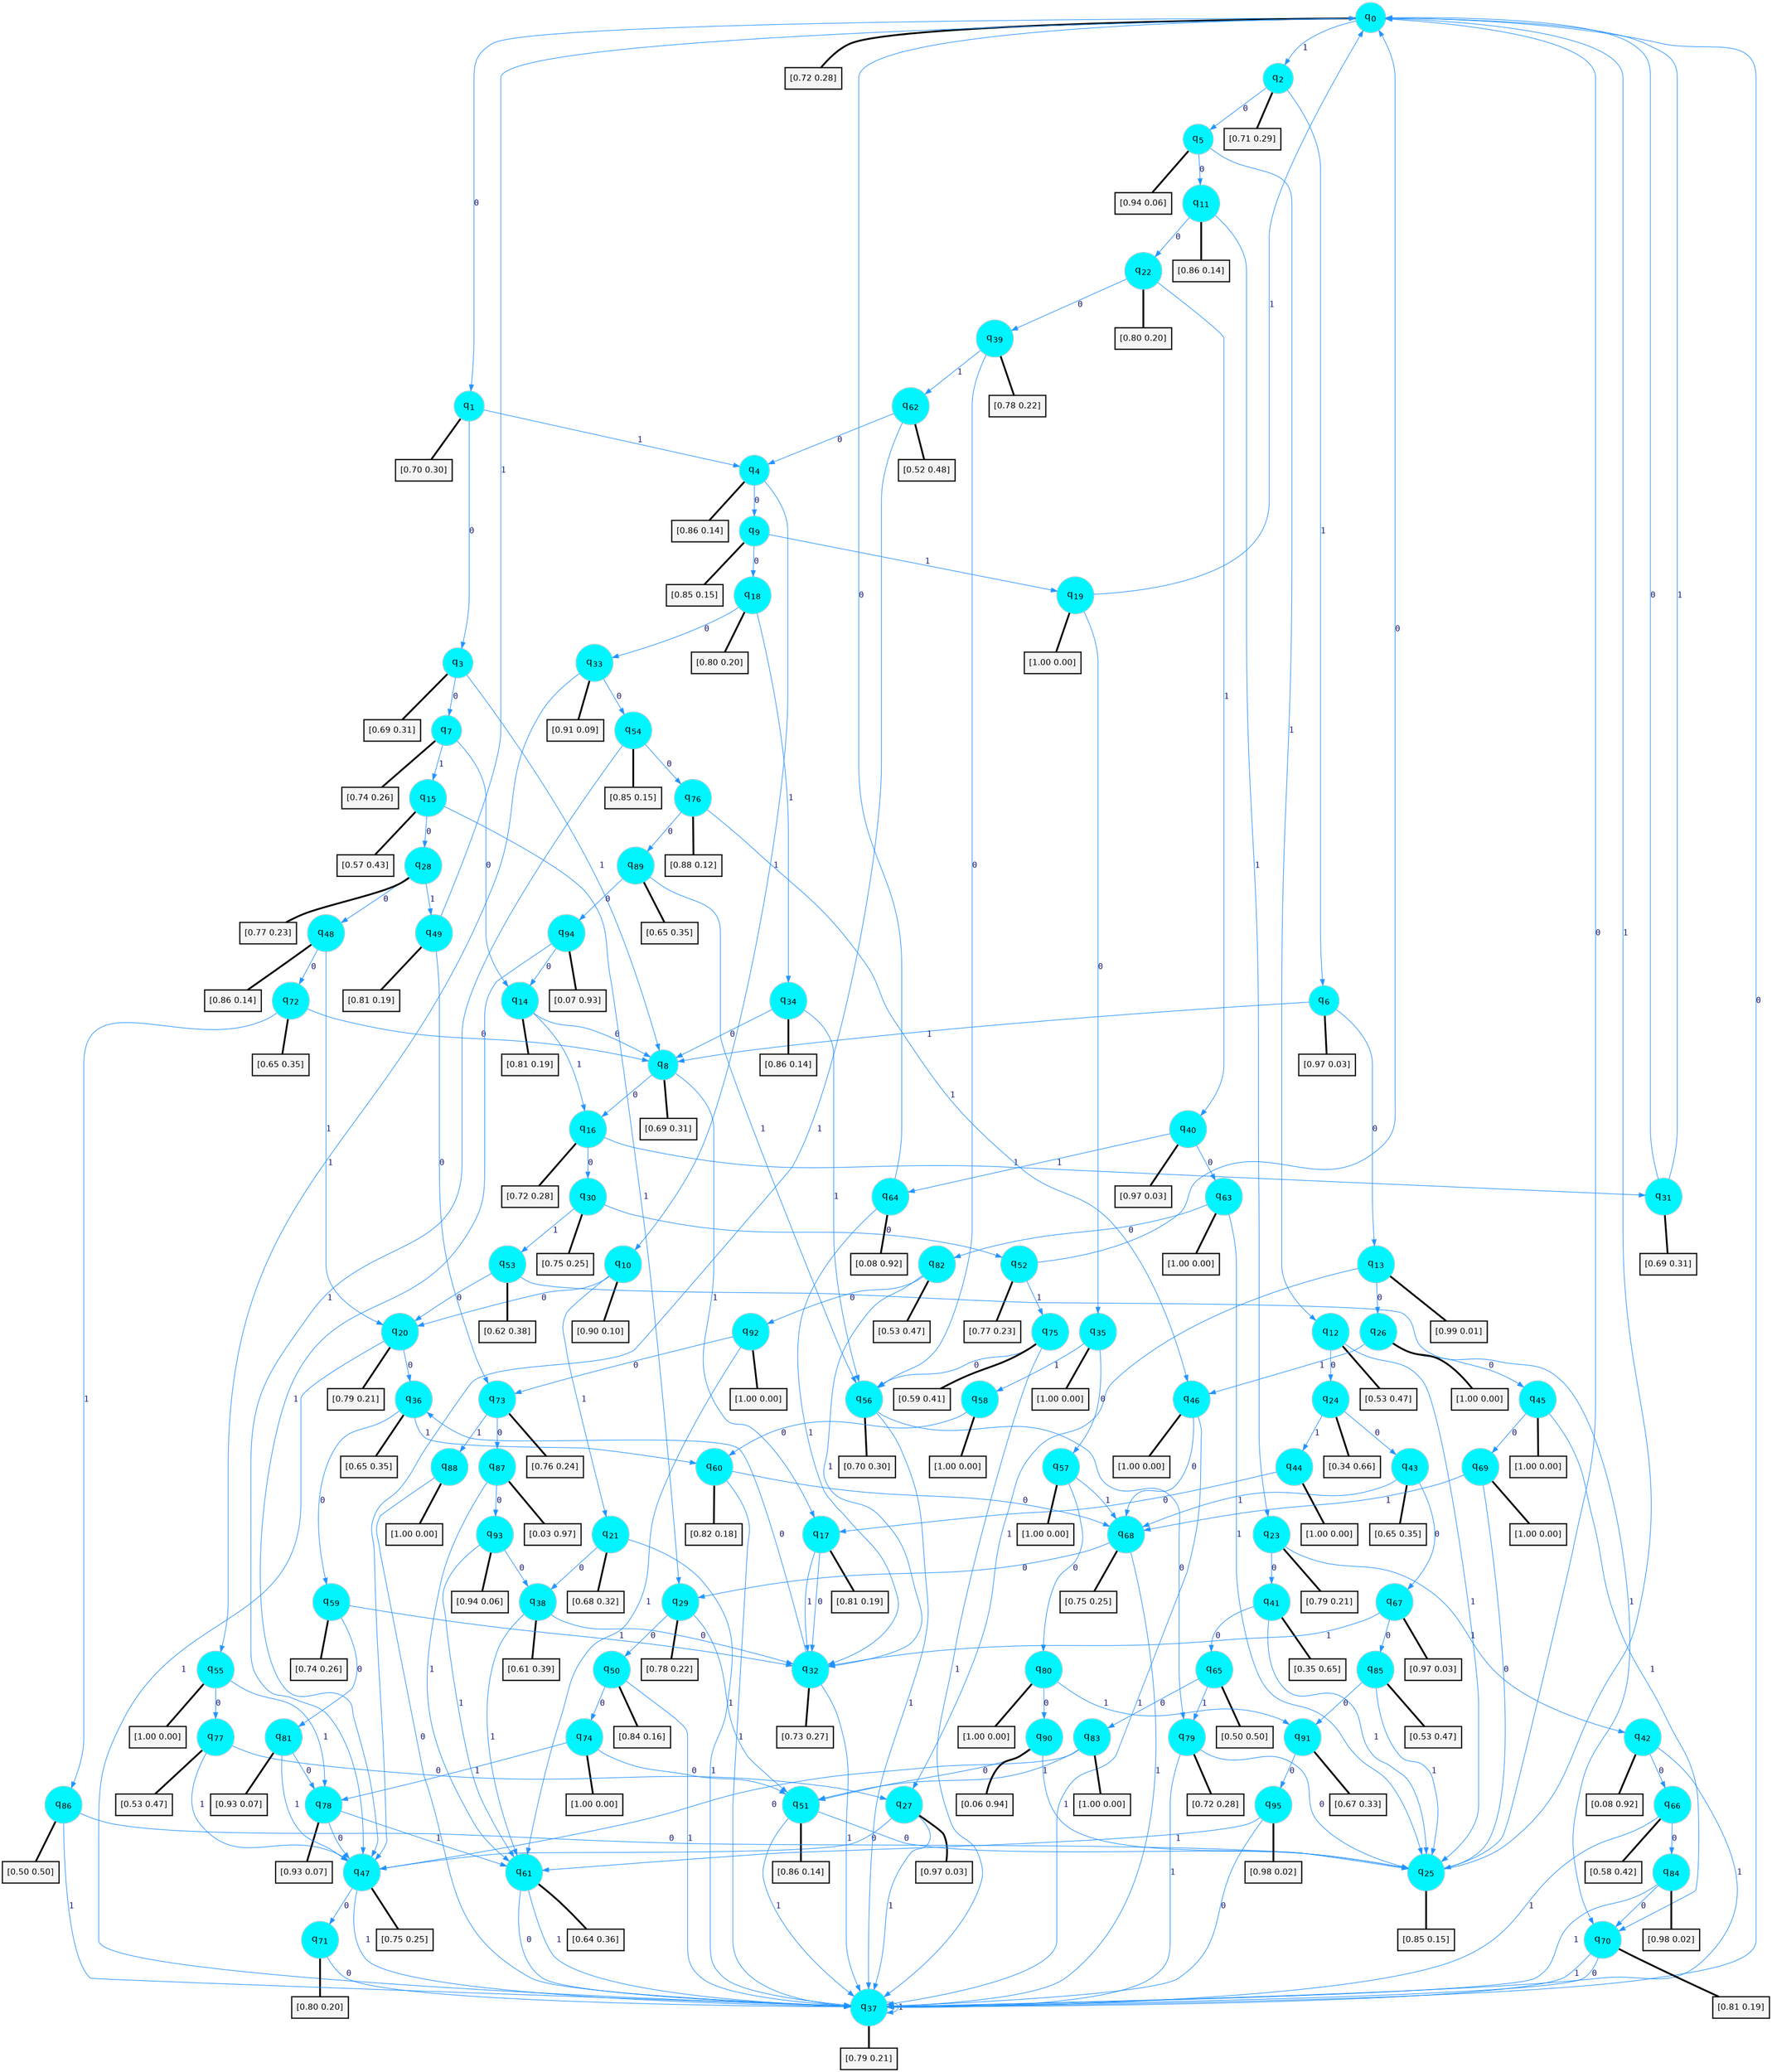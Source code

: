 digraph G {
graph [
bgcolor=transparent, dpi=300, rankdir=TD, size="40,25"];
node [
color=gray, fillcolor=turquoise1, fontcolor=black, fontname=Helvetica, fontsize=16, fontweight=bold, shape=circle, style=filled];
edge [
arrowsize=1, color=dodgerblue1, fontcolor=midnightblue, fontname=courier, fontweight=bold, penwidth=1, style=solid, weight=20];
0[label=<q<SUB>0</SUB>>];
1[label=<q<SUB>1</SUB>>];
2[label=<q<SUB>2</SUB>>];
3[label=<q<SUB>3</SUB>>];
4[label=<q<SUB>4</SUB>>];
5[label=<q<SUB>5</SUB>>];
6[label=<q<SUB>6</SUB>>];
7[label=<q<SUB>7</SUB>>];
8[label=<q<SUB>8</SUB>>];
9[label=<q<SUB>9</SUB>>];
10[label=<q<SUB>10</SUB>>];
11[label=<q<SUB>11</SUB>>];
12[label=<q<SUB>12</SUB>>];
13[label=<q<SUB>13</SUB>>];
14[label=<q<SUB>14</SUB>>];
15[label=<q<SUB>15</SUB>>];
16[label=<q<SUB>16</SUB>>];
17[label=<q<SUB>17</SUB>>];
18[label=<q<SUB>18</SUB>>];
19[label=<q<SUB>19</SUB>>];
20[label=<q<SUB>20</SUB>>];
21[label=<q<SUB>21</SUB>>];
22[label=<q<SUB>22</SUB>>];
23[label=<q<SUB>23</SUB>>];
24[label=<q<SUB>24</SUB>>];
25[label=<q<SUB>25</SUB>>];
26[label=<q<SUB>26</SUB>>];
27[label=<q<SUB>27</SUB>>];
28[label=<q<SUB>28</SUB>>];
29[label=<q<SUB>29</SUB>>];
30[label=<q<SUB>30</SUB>>];
31[label=<q<SUB>31</SUB>>];
32[label=<q<SUB>32</SUB>>];
33[label=<q<SUB>33</SUB>>];
34[label=<q<SUB>34</SUB>>];
35[label=<q<SUB>35</SUB>>];
36[label=<q<SUB>36</SUB>>];
37[label=<q<SUB>37</SUB>>];
38[label=<q<SUB>38</SUB>>];
39[label=<q<SUB>39</SUB>>];
40[label=<q<SUB>40</SUB>>];
41[label=<q<SUB>41</SUB>>];
42[label=<q<SUB>42</SUB>>];
43[label=<q<SUB>43</SUB>>];
44[label=<q<SUB>44</SUB>>];
45[label=<q<SUB>45</SUB>>];
46[label=<q<SUB>46</SUB>>];
47[label=<q<SUB>47</SUB>>];
48[label=<q<SUB>48</SUB>>];
49[label=<q<SUB>49</SUB>>];
50[label=<q<SUB>50</SUB>>];
51[label=<q<SUB>51</SUB>>];
52[label=<q<SUB>52</SUB>>];
53[label=<q<SUB>53</SUB>>];
54[label=<q<SUB>54</SUB>>];
55[label=<q<SUB>55</SUB>>];
56[label=<q<SUB>56</SUB>>];
57[label=<q<SUB>57</SUB>>];
58[label=<q<SUB>58</SUB>>];
59[label=<q<SUB>59</SUB>>];
60[label=<q<SUB>60</SUB>>];
61[label=<q<SUB>61</SUB>>];
62[label=<q<SUB>62</SUB>>];
63[label=<q<SUB>63</SUB>>];
64[label=<q<SUB>64</SUB>>];
65[label=<q<SUB>65</SUB>>];
66[label=<q<SUB>66</SUB>>];
67[label=<q<SUB>67</SUB>>];
68[label=<q<SUB>68</SUB>>];
69[label=<q<SUB>69</SUB>>];
70[label=<q<SUB>70</SUB>>];
71[label=<q<SUB>71</SUB>>];
72[label=<q<SUB>72</SUB>>];
73[label=<q<SUB>73</SUB>>];
74[label=<q<SUB>74</SUB>>];
75[label=<q<SUB>75</SUB>>];
76[label=<q<SUB>76</SUB>>];
77[label=<q<SUB>77</SUB>>];
78[label=<q<SUB>78</SUB>>];
79[label=<q<SUB>79</SUB>>];
80[label=<q<SUB>80</SUB>>];
81[label=<q<SUB>81</SUB>>];
82[label=<q<SUB>82</SUB>>];
83[label=<q<SUB>83</SUB>>];
84[label=<q<SUB>84</SUB>>];
85[label=<q<SUB>85</SUB>>];
86[label=<q<SUB>86</SUB>>];
87[label=<q<SUB>87</SUB>>];
88[label=<q<SUB>88</SUB>>];
89[label=<q<SUB>89</SUB>>];
90[label=<q<SUB>90</SUB>>];
91[label=<q<SUB>91</SUB>>];
92[label=<q<SUB>92</SUB>>];
93[label=<q<SUB>93</SUB>>];
94[label=<q<SUB>94</SUB>>];
95[label=<q<SUB>95</SUB>>];
96[label="[0.72 0.28]", shape=box,fontcolor=black, fontname=Helvetica, fontsize=14, penwidth=2, fillcolor=whitesmoke,color=black];
97[label="[0.70 0.30]", shape=box,fontcolor=black, fontname=Helvetica, fontsize=14, penwidth=2, fillcolor=whitesmoke,color=black];
98[label="[0.71 0.29]", shape=box,fontcolor=black, fontname=Helvetica, fontsize=14, penwidth=2, fillcolor=whitesmoke,color=black];
99[label="[0.69 0.31]", shape=box,fontcolor=black, fontname=Helvetica, fontsize=14, penwidth=2, fillcolor=whitesmoke,color=black];
100[label="[0.86 0.14]", shape=box,fontcolor=black, fontname=Helvetica, fontsize=14, penwidth=2, fillcolor=whitesmoke,color=black];
101[label="[0.94 0.06]", shape=box,fontcolor=black, fontname=Helvetica, fontsize=14, penwidth=2, fillcolor=whitesmoke,color=black];
102[label="[0.97 0.03]", shape=box,fontcolor=black, fontname=Helvetica, fontsize=14, penwidth=2, fillcolor=whitesmoke,color=black];
103[label="[0.74 0.26]", shape=box,fontcolor=black, fontname=Helvetica, fontsize=14, penwidth=2, fillcolor=whitesmoke,color=black];
104[label="[0.69 0.31]", shape=box,fontcolor=black, fontname=Helvetica, fontsize=14, penwidth=2, fillcolor=whitesmoke,color=black];
105[label="[0.85 0.15]", shape=box,fontcolor=black, fontname=Helvetica, fontsize=14, penwidth=2, fillcolor=whitesmoke,color=black];
106[label="[0.90 0.10]", shape=box,fontcolor=black, fontname=Helvetica, fontsize=14, penwidth=2, fillcolor=whitesmoke,color=black];
107[label="[0.86 0.14]", shape=box,fontcolor=black, fontname=Helvetica, fontsize=14, penwidth=2, fillcolor=whitesmoke,color=black];
108[label="[0.53 0.47]", shape=box,fontcolor=black, fontname=Helvetica, fontsize=14, penwidth=2, fillcolor=whitesmoke,color=black];
109[label="[0.99 0.01]", shape=box,fontcolor=black, fontname=Helvetica, fontsize=14, penwidth=2, fillcolor=whitesmoke,color=black];
110[label="[0.81 0.19]", shape=box,fontcolor=black, fontname=Helvetica, fontsize=14, penwidth=2, fillcolor=whitesmoke,color=black];
111[label="[0.57 0.43]", shape=box,fontcolor=black, fontname=Helvetica, fontsize=14, penwidth=2, fillcolor=whitesmoke,color=black];
112[label="[0.72 0.28]", shape=box,fontcolor=black, fontname=Helvetica, fontsize=14, penwidth=2, fillcolor=whitesmoke,color=black];
113[label="[0.81 0.19]", shape=box,fontcolor=black, fontname=Helvetica, fontsize=14, penwidth=2, fillcolor=whitesmoke,color=black];
114[label="[0.80 0.20]", shape=box,fontcolor=black, fontname=Helvetica, fontsize=14, penwidth=2, fillcolor=whitesmoke,color=black];
115[label="[1.00 0.00]", shape=box,fontcolor=black, fontname=Helvetica, fontsize=14, penwidth=2, fillcolor=whitesmoke,color=black];
116[label="[0.79 0.21]", shape=box,fontcolor=black, fontname=Helvetica, fontsize=14, penwidth=2, fillcolor=whitesmoke,color=black];
117[label="[0.68 0.32]", shape=box,fontcolor=black, fontname=Helvetica, fontsize=14, penwidth=2, fillcolor=whitesmoke,color=black];
118[label="[0.80 0.20]", shape=box,fontcolor=black, fontname=Helvetica, fontsize=14, penwidth=2, fillcolor=whitesmoke,color=black];
119[label="[0.79 0.21]", shape=box,fontcolor=black, fontname=Helvetica, fontsize=14, penwidth=2, fillcolor=whitesmoke,color=black];
120[label="[0.34 0.66]", shape=box,fontcolor=black, fontname=Helvetica, fontsize=14, penwidth=2, fillcolor=whitesmoke,color=black];
121[label="[0.85 0.15]", shape=box,fontcolor=black, fontname=Helvetica, fontsize=14, penwidth=2, fillcolor=whitesmoke,color=black];
122[label="[1.00 0.00]", shape=box,fontcolor=black, fontname=Helvetica, fontsize=14, penwidth=2, fillcolor=whitesmoke,color=black];
123[label="[0.97 0.03]", shape=box,fontcolor=black, fontname=Helvetica, fontsize=14, penwidth=2, fillcolor=whitesmoke,color=black];
124[label="[0.77 0.23]", shape=box,fontcolor=black, fontname=Helvetica, fontsize=14, penwidth=2, fillcolor=whitesmoke,color=black];
125[label="[0.78 0.22]", shape=box,fontcolor=black, fontname=Helvetica, fontsize=14, penwidth=2, fillcolor=whitesmoke,color=black];
126[label="[0.75 0.25]", shape=box,fontcolor=black, fontname=Helvetica, fontsize=14, penwidth=2, fillcolor=whitesmoke,color=black];
127[label="[0.69 0.31]", shape=box,fontcolor=black, fontname=Helvetica, fontsize=14, penwidth=2, fillcolor=whitesmoke,color=black];
128[label="[0.73 0.27]", shape=box,fontcolor=black, fontname=Helvetica, fontsize=14, penwidth=2, fillcolor=whitesmoke,color=black];
129[label="[0.91 0.09]", shape=box,fontcolor=black, fontname=Helvetica, fontsize=14, penwidth=2, fillcolor=whitesmoke,color=black];
130[label="[0.86 0.14]", shape=box,fontcolor=black, fontname=Helvetica, fontsize=14, penwidth=2, fillcolor=whitesmoke,color=black];
131[label="[1.00 0.00]", shape=box,fontcolor=black, fontname=Helvetica, fontsize=14, penwidth=2, fillcolor=whitesmoke,color=black];
132[label="[0.65 0.35]", shape=box,fontcolor=black, fontname=Helvetica, fontsize=14, penwidth=2, fillcolor=whitesmoke,color=black];
133[label="[0.79 0.21]", shape=box,fontcolor=black, fontname=Helvetica, fontsize=14, penwidth=2, fillcolor=whitesmoke,color=black];
134[label="[0.61 0.39]", shape=box,fontcolor=black, fontname=Helvetica, fontsize=14, penwidth=2, fillcolor=whitesmoke,color=black];
135[label="[0.78 0.22]", shape=box,fontcolor=black, fontname=Helvetica, fontsize=14, penwidth=2, fillcolor=whitesmoke,color=black];
136[label="[0.97 0.03]", shape=box,fontcolor=black, fontname=Helvetica, fontsize=14, penwidth=2, fillcolor=whitesmoke,color=black];
137[label="[0.35 0.65]", shape=box,fontcolor=black, fontname=Helvetica, fontsize=14, penwidth=2, fillcolor=whitesmoke,color=black];
138[label="[0.08 0.92]", shape=box,fontcolor=black, fontname=Helvetica, fontsize=14, penwidth=2, fillcolor=whitesmoke,color=black];
139[label="[0.65 0.35]", shape=box,fontcolor=black, fontname=Helvetica, fontsize=14, penwidth=2, fillcolor=whitesmoke,color=black];
140[label="[1.00 0.00]", shape=box,fontcolor=black, fontname=Helvetica, fontsize=14, penwidth=2, fillcolor=whitesmoke,color=black];
141[label="[1.00 0.00]", shape=box,fontcolor=black, fontname=Helvetica, fontsize=14, penwidth=2, fillcolor=whitesmoke,color=black];
142[label="[1.00 0.00]", shape=box,fontcolor=black, fontname=Helvetica, fontsize=14, penwidth=2, fillcolor=whitesmoke,color=black];
143[label="[0.75 0.25]", shape=box,fontcolor=black, fontname=Helvetica, fontsize=14, penwidth=2, fillcolor=whitesmoke,color=black];
144[label="[0.86 0.14]", shape=box,fontcolor=black, fontname=Helvetica, fontsize=14, penwidth=2, fillcolor=whitesmoke,color=black];
145[label="[0.81 0.19]", shape=box,fontcolor=black, fontname=Helvetica, fontsize=14, penwidth=2, fillcolor=whitesmoke,color=black];
146[label="[0.84 0.16]", shape=box,fontcolor=black, fontname=Helvetica, fontsize=14, penwidth=2, fillcolor=whitesmoke,color=black];
147[label="[0.86 0.14]", shape=box,fontcolor=black, fontname=Helvetica, fontsize=14, penwidth=2, fillcolor=whitesmoke,color=black];
148[label="[0.77 0.23]", shape=box,fontcolor=black, fontname=Helvetica, fontsize=14, penwidth=2, fillcolor=whitesmoke,color=black];
149[label="[0.62 0.38]", shape=box,fontcolor=black, fontname=Helvetica, fontsize=14, penwidth=2, fillcolor=whitesmoke,color=black];
150[label="[0.85 0.15]", shape=box,fontcolor=black, fontname=Helvetica, fontsize=14, penwidth=2, fillcolor=whitesmoke,color=black];
151[label="[1.00 0.00]", shape=box,fontcolor=black, fontname=Helvetica, fontsize=14, penwidth=2, fillcolor=whitesmoke,color=black];
152[label="[0.70 0.30]", shape=box,fontcolor=black, fontname=Helvetica, fontsize=14, penwidth=2, fillcolor=whitesmoke,color=black];
153[label="[1.00 0.00]", shape=box,fontcolor=black, fontname=Helvetica, fontsize=14, penwidth=2, fillcolor=whitesmoke,color=black];
154[label="[1.00 0.00]", shape=box,fontcolor=black, fontname=Helvetica, fontsize=14, penwidth=2, fillcolor=whitesmoke,color=black];
155[label="[0.74 0.26]", shape=box,fontcolor=black, fontname=Helvetica, fontsize=14, penwidth=2, fillcolor=whitesmoke,color=black];
156[label="[0.82 0.18]", shape=box,fontcolor=black, fontname=Helvetica, fontsize=14, penwidth=2, fillcolor=whitesmoke,color=black];
157[label="[0.64 0.36]", shape=box,fontcolor=black, fontname=Helvetica, fontsize=14, penwidth=2, fillcolor=whitesmoke,color=black];
158[label="[0.52 0.48]", shape=box,fontcolor=black, fontname=Helvetica, fontsize=14, penwidth=2, fillcolor=whitesmoke,color=black];
159[label="[1.00 0.00]", shape=box,fontcolor=black, fontname=Helvetica, fontsize=14, penwidth=2, fillcolor=whitesmoke,color=black];
160[label="[0.08 0.92]", shape=box,fontcolor=black, fontname=Helvetica, fontsize=14, penwidth=2, fillcolor=whitesmoke,color=black];
161[label="[0.50 0.50]", shape=box,fontcolor=black, fontname=Helvetica, fontsize=14, penwidth=2, fillcolor=whitesmoke,color=black];
162[label="[0.58 0.42]", shape=box,fontcolor=black, fontname=Helvetica, fontsize=14, penwidth=2, fillcolor=whitesmoke,color=black];
163[label="[0.97 0.03]", shape=box,fontcolor=black, fontname=Helvetica, fontsize=14, penwidth=2, fillcolor=whitesmoke,color=black];
164[label="[0.75 0.25]", shape=box,fontcolor=black, fontname=Helvetica, fontsize=14, penwidth=2, fillcolor=whitesmoke,color=black];
165[label="[1.00 0.00]", shape=box,fontcolor=black, fontname=Helvetica, fontsize=14, penwidth=2, fillcolor=whitesmoke,color=black];
166[label="[0.81 0.19]", shape=box,fontcolor=black, fontname=Helvetica, fontsize=14, penwidth=2, fillcolor=whitesmoke,color=black];
167[label="[0.80 0.20]", shape=box,fontcolor=black, fontname=Helvetica, fontsize=14, penwidth=2, fillcolor=whitesmoke,color=black];
168[label="[0.65 0.35]", shape=box,fontcolor=black, fontname=Helvetica, fontsize=14, penwidth=2, fillcolor=whitesmoke,color=black];
169[label="[0.76 0.24]", shape=box,fontcolor=black, fontname=Helvetica, fontsize=14, penwidth=2, fillcolor=whitesmoke,color=black];
170[label="[1.00 0.00]", shape=box,fontcolor=black, fontname=Helvetica, fontsize=14, penwidth=2, fillcolor=whitesmoke,color=black];
171[label="[0.59 0.41]", shape=box,fontcolor=black, fontname=Helvetica, fontsize=14, penwidth=2, fillcolor=whitesmoke,color=black];
172[label="[0.88 0.12]", shape=box,fontcolor=black, fontname=Helvetica, fontsize=14, penwidth=2, fillcolor=whitesmoke,color=black];
173[label="[0.53 0.47]", shape=box,fontcolor=black, fontname=Helvetica, fontsize=14, penwidth=2, fillcolor=whitesmoke,color=black];
174[label="[0.93 0.07]", shape=box,fontcolor=black, fontname=Helvetica, fontsize=14, penwidth=2, fillcolor=whitesmoke,color=black];
175[label="[0.72 0.28]", shape=box,fontcolor=black, fontname=Helvetica, fontsize=14, penwidth=2, fillcolor=whitesmoke,color=black];
176[label="[1.00 0.00]", shape=box,fontcolor=black, fontname=Helvetica, fontsize=14, penwidth=2, fillcolor=whitesmoke,color=black];
177[label="[0.93 0.07]", shape=box,fontcolor=black, fontname=Helvetica, fontsize=14, penwidth=2, fillcolor=whitesmoke,color=black];
178[label="[0.53 0.47]", shape=box,fontcolor=black, fontname=Helvetica, fontsize=14, penwidth=2, fillcolor=whitesmoke,color=black];
179[label="[1.00 0.00]", shape=box,fontcolor=black, fontname=Helvetica, fontsize=14, penwidth=2, fillcolor=whitesmoke,color=black];
180[label="[0.98 0.02]", shape=box,fontcolor=black, fontname=Helvetica, fontsize=14, penwidth=2, fillcolor=whitesmoke,color=black];
181[label="[0.53 0.47]", shape=box,fontcolor=black, fontname=Helvetica, fontsize=14, penwidth=2, fillcolor=whitesmoke,color=black];
182[label="[0.50 0.50]", shape=box,fontcolor=black, fontname=Helvetica, fontsize=14, penwidth=2, fillcolor=whitesmoke,color=black];
183[label="[0.03 0.97]", shape=box,fontcolor=black, fontname=Helvetica, fontsize=14, penwidth=2, fillcolor=whitesmoke,color=black];
184[label="[1.00 0.00]", shape=box,fontcolor=black, fontname=Helvetica, fontsize=14, penwidth=2, fillcolor=whitesmoke,color=black];
185[label="[0.65 0.35]", shape=box,fontcolor=black, fontname=Helvetica, fontsize=14, penwidth=2, fillcolor=whitesmoke,color=black];
186[label="[0.06 0.94]", shape=box,fontcolor=black, fontname=Helvetica, fontsize=14, penwidth=2, fillcolor=whitesmoke,color=black];
187[label="[0.67 0.33]", shape=box,fontcolor=black, fontname=Helvetica, fontsize=14, penwidth=2, fillcolor=whitesmoke,color=black];
188[label="[1.00 0.00]", shape=box,fontcolor=black, fontname=Helvetica, fontsize=14, penwidth=2, fillcolor=whitesmoke,color=black];
189[label="[0.94 0.06]", shape=box,fontcolor=black, fontname=Helvetica, fontsize=14, penwidth=2, fillcolor=whitesmoke,color=black];
190[label="[0.07 0.93]", shape=box,fontcolor=black, fontname=Helvetica, fontsize=14, penwidth=2, fillcolor=whitesmoke,color=black];
191[label="[0.98 0.02]", shape=box,fontcolor=black, fontname=Helvetica, fontsize=14, penwidth=2, fillcolor=whitesmoke,color=black];
0->1 [label=0];
0->2 [label=1];
0->96 [arrowhead=none, penwidth=3,color=black];
1->3 [label=0];
1->4 [label=1];
1->97 [arrowhead=none, penwidth=3,color=black];
2->5 [label=0];
2->6 [label=1];
2->98 [arrowhead=none, penwidth=3,color=black];
3->7 [label=0];
3->8 [label=1];
3->99 [arrowhead=none, penwidth=3,color=black];
4->9 [label=0];
4->10 [label=1];
4->100 [arrowhead=none, penwidth=3,color=black];
5->11 [label=0];
5->12 [label=1];
5->101 [arrowhead=none, penwidth=3,color=black];
6->13 [label=0];
6->8 [label=1];
6->102 [arrowhead=none, penwidth=3,color=black];
7->14 [label=0];
7->15 [label=1];
7->103 [arrowhead=none, penwidth=3,color=black];
8->16 [label=0];
8->17 [label=1];
8->104 [arrowhead=none, penwidth=3,color=black];
9->18 [label=0];
9->19 [label=1];
9->105 [arrowhead=none, penwidth=3,color=black];
10->20 [label=0];
10->21 [label=1];
10->106 [arrowhead=none, penwidth=3,color=black];
11->22 [label=0];
11->23 [label=1];
11->107 [arrowhead=none, penwidth=3,color=black];
12->24 [label=0];
12->25 [label=1];
12->108 [arrowhead=none, penwidth=3,color=black];
13->26 [label=0];
13->27 [label=1];
13->109 [arrowhead=none, penwidth=3,color=black];
14->8 [label=0];
14->16 [label=1];
14->110 [arrowhead=none, penwidth=3,color=black];
15->28 [label=0];
15->29 [label=1];
15->111 [arrowhead=none, penwidth=3,color=black];
16->30 [label=0];
16->31 [label=1];
16->112 [arrowhead=none, penwidth=3,color=black];
17->32 [label=0];
17->32 [label=1];
17->113 [arrowhead=none, penwidth=3,color=black];
18->33 [label=0];
18->34 [label=1];
18->114 [arrowhead=none, penwidth=3,color=black];
19->35 [label=0];
19->0 [label=1];
19->115 [arrowhead=none, penwidth=3,color=black];
20->36 [label=0];
20->37 [label=1];
20->116 [arrowhead=none, penwidth=3,color=black];
21->38 [label=0];
21->37 [label=1];
21->117 [arrowhead=none, penwidth=3,color=black];
22->39 [label=0];
22->40 [label=1];
22->118 [arrowhead=none, penwidth=3,color=black];
23->41 [label=0];
23->42 [label=1];
23->119 [arrowhead=none, penwidth=3,color=black];
24->43 [label=0];
24->44 [label=1];
24->120 [arrowhead=none, penwidth=3,color=black];
25->0 [label=0];
25->0 [label=1];
25->121 [arrowhead=none, penwidth=3,color=black];
26->45 [label=0];
26->46 [label=1];
26->122 [arrowhead=none, penwidth=3,color=black];
27->47 [label=0];
27->37 [label=1];
27->123 [arrowhead=none, penwidth=3,color=black];
28->48 [label=0];
28->49 [label=1];
28->124 [arrowhead=none, penwidth=3,color=black];
29->50 [label=0];
29->51 [label=1];
29->125 [arrowhead=none, penwidth=3,color=black];
30->52 [label=0];
30->53 [label=1];
30->126 [arrowhead=none, penwidth=3,color=black];
31->0 [label=0];
31->0 [label=1];
31->127 [arrowhead=none, penwidth=3,color=black];
32->36 [label=0];
32->37 [label=1];
32->128 [arrowhead=none, penwidth=3,color=black];
33->54 [label=0];
33->55 [label=1];
33->129 [arrowhead=none, penwidth=3,color=black];
34->8 [label=0];
34->56 [label=1];
34->130 [arrowhead=none, penwidth=3,color=black];
35->57 [label=0];
35->58 [label=1];
35->131 [arrowhead=none, penwidth=3,color=black];
36->59 [label=0];
36->60 [label=1];
36->132 [arrowhead=none, penwidth=3,color=black];
37->0 [label=0];
37->37 [label=1];
37->133 [arrowhead=none, penwidth=3,color=black];
38->32 [label=0];
38->61 [label=1];
38->134 [arrowhead=none, penwidth=3,color=black];
39->56 [label=0];
39->62 [label=1];
39->135 [arrowhead=none, penwidth=3,color=black];
40->63 [label=0];
40->64 [label=1];
40->136 [arrowhead=none, penwidth=3,color=black];
41->65 [label=0];
41->25 [label=1];
41->137 [arrowhead=none, penwidth=3,color=black];
42->66 [label=0];
42->37 [label=1];
42->138 [arrowhead=none, penwidth=3,color=black];
43->67 [label=0];
43->68 [label=1];
43->139 [arrowhead=none, penwidth=3,color=black];
44->17 [label=0];
44->140 [arrowhead=none, penwidth=3,color=black];
45->69 [label=0];
45->70 [label=1];
45->141 [arrowhead=none, penwidth=3,color=black];
46->68 [label=0];
46->37 [label=1];
46->142 [arrowhead=none, penwidth=3,color=black];
47->71 [label=0];
47->37 [label=1];
47->143 [arrowhead=none, penwidth=3,color=black];
48->72 [label=0];
48->20 [label=1];
48->144 [arrowhead=none, penwidth=3,color=black];
49->73 [label=0];
49->0 [label=1];
49->145 [arrowhead=none, penwidth=3,color=black];
50->74 [label=0];
50->37 [label=1];
50->146 [arrowhead=none, penwidth=3,color=black];
51->25 [label=0];
51->37 [label=1];
51->147 [arrowhead=none, penwidth=3,color=black];
52->0 [label=0];
52->75 [label=1];
52->148 [arrowhead=none, penwidth=3,color=black];
53->20 [label=0];
53->70 [label=1];
53->149 [arrowhead=none, penwidth=3,color=black];
54->76 [label=0];
54->47 [label=1];
54->150 [arrowhead=none, penwidth=3,color=black];
55->77 [label=0];
55->78 [label=1];
55->151 [arrowhead=none, penwidth=3,color=black];
56->79 [label=0];
56->37 [label=1];
56->152 [arrowhead=none, penwidth=3,color=black];
57->80 [label=0];
57->68 [label=1];
57->153 [arrowhead=none, penwidth=3,color=black];
58->60 [label=0];
58->154 [arrowhead=none, penwidth=3,color=black];
59->81 [label=0];
59->32 [label=1];
59->155 [arrowhead=none, penwidth=3,color=black];
60->68 [label=0];
60->37 [label=1];
60->156 [arrowhead=none, penwidth=3,color=black];
61->37 [label=0];
61->37 [label=1];
61->157 [arrowhead=none, penwidth=3,color=black];
62->4 [label=0];
62->47 [label=1];
62->158 [arrowhead=none, penwidth=3,color=black];
63->82 [label=0];
63->25 [label=1];
63->159 [arrowhead=none, penwidth=3,color=black];
64->0 [label=0];
64->32 [label=1];
64->160 [arrowhead=none, penwidth=3,color=black];
65->83 [label=0];
65->79 [label=1];
65->161 [arrowhead=none, penwidth=3,color=black];
66->84 [label=0];
66->37 [label=1];
66->162 [arrowhead=none, penwidth=3,color=black];
67->85 [label=0];
67->32 [label=1];
67->163 [arrowhead=none, penwidth=3,color=black];
68->29 [label=0];
68->37 [label=1];
68->164 [arrowhead=none, penwidth=3,color=black];
69->25 [label=0];
69->68 [label=1];
69->165 [arrowhead=none, penwidth=3,color=black];
70->37 [label=0];
70->37 [label=1];
70->166 [arrowhead=none, penwidth=3,color=black];
71->37 [label=0];
71->167 [arrowhead=none, penwidth=3,color=black];
72->8 [label=0];
72->86 [label=1];
72->168 [arrowhead=none, penwidth=3,color=black];
73->87 [label=0];
73->88 [label=1];
73->169 [arrowhead=none, penwidth=3,color=black];
74->51 [label=0];
74->78 [label=1];
74->170 [arrowhead=none, penwidth=3,color=black];
75->56 [label=0];
75->37 [label=1];
75->171 [arrowhead=none, penwidth=3,color=black];
76->89 [label=0];
76->46 [label=1];
76->172 [arrowhead=none, penwidth=3,color=black];
77->27 [label=0];
77->47 [label=1];
77->173 [arrowhead=none, penwidth=3,color=black];
78->47 [label=0];
78->61 [label=1];
78->174 [arrowhead=none, penwidth=3,color=black];
79->25 [label=0];
79->37 [label=1];
79->175 [arrowhead=none, penwidth=3,color=black];
80->90 [label=0];
80->91 [label=1];
80->176 [arrowhead=none, penwidth=3,color=black];
81->78 [label=0];
81->47 [label=1];
81->177 [arrowhead=none, penwidth=3,color=black];
82->92 [label=0];
82->32 [label=1];
82->178 [arrowhead=none, penwidth=3,color=black];
83->47 [label=0];
83->51 [label=1];
83->179 [arrowhead=none, penwidth=3,color=black];
84->70 [label=0];
84->37 [label=1];
84->180 [arrowhead=none, penwidth=3,color=black];
85->91 [label=0];
85->25 [label=1];
85->181 [arrowhead=none, penwidth=3,color=black];
86->25 [label=0];
86->37 [label=1];
86->182 [arrowhead=none, penwidth=3,color=black];
87->93 [label=0];
87->61 [label=1];
87->183 [arrowhead=none, penwidth=3,color=black];
88->37 [label=0];
88->184 [arrowhead=none, penwidth=3,color=black];
89->94 [label=0];
89->56 [label=1];
89->185 [arrowhead=none, penwidth=3,color=black];
90->51 [label=0];
90->25 [label=1];
90->186 [arrowhead=none, penwidth=3,color=black];
91->95 [label=0];
91->187 [arrowhead=none, penwidth=3,color=black];
92->73 [label=0];
92->61 [label=1];
92->188 [arrowhead=none, penwidth=3,color=black];
93->38 [label=0];
93->61 [label=1];
93->189 [arrowhead=none, penwidth=3,color=black];
94->14 [label=0];
94->47 [label=1];
94->190 [arrowhead=none, penwidth=3,color=black];
95->37 [label=0];
95->61 [label=1];
95->191 [arrowhead=none, penwidth=3,color=black];
}
